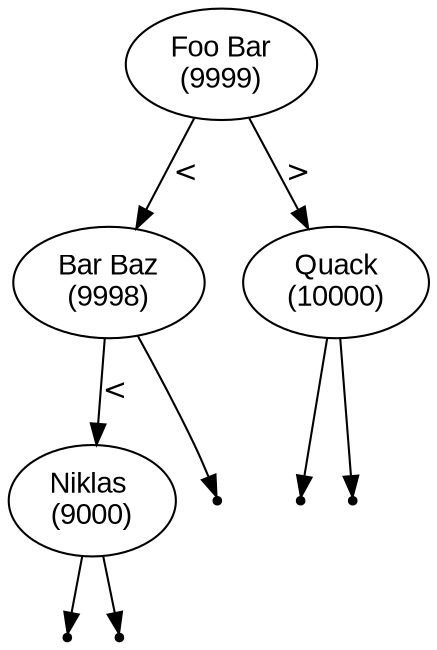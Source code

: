 digraph BST {
    node [fontname="Arial"];
    9999 [label="Foo Bar\n(9999)"];
    9999 -> 9998 [label="<"];
    9998 [label="Bar Baz\n(9998)"];
    9998 -> 9000 [label="<"];
    9000 [label="Niklas \n(9000)"];
    null7 [shape=point];
    9000 -> null7;
    null8 [shape=point];
    9000 -> null8;
    null9 [shape=point];
    9998 -> null9;
    9999 -> 10000 [label=">"];
    10000 [label="Quack\n(10000)"];
    null10 [shape=point];
    10000 -> null10;
    null11 [shape=point];
    10000 -> null11;
labelloc="t"
}
